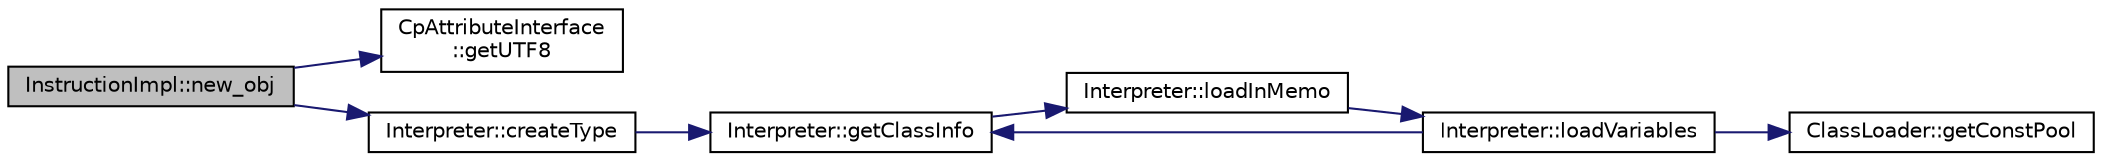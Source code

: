 digraph "InstructionImpl::new_obj"
{
  edge [fontname="Helvetica",fontsize="10",labelfontname="Helvetica",labelfontsize="10"];
  node [fontname="Helvetica",fontsize="10",shape=record];
  rankdir="LR";
  Node1 [label="InstructionImpl::new_obj",height=0.2,width=0.4,color="black", fillcolor="grey75", style="filled", fontcolor="black"];
  Node1 -> Node2 [color="midnightblue",fontsize="10",style="solid"];
  Node2 [label="CpAttributeInterface\l::getUTF8",height=0.2,width=0.4,color="black", fillcolor="white", style="filled",URL="$struct_cp_attribute_interface.html#a99cabbc15a0af5273a6d324dfbc78f41"];
  Node1 -> Node3 [color="midnightblue",fontsize="10",style="solid"];
  Node3 [label="Interpreter::createType",height=0.2,width=0.4,color="black", fillcolor="white", style="filled",URL="$class_interpreter.html#a8ff3509dcc0f48200724b8ae04467495"];
  Node3 -> Node4 [color="midnightblue",fontsize="10",style="solid"];
  Node4 [label="Interpreter::getClassInfo",height=0.2,width=0.4,color="black", fillcolor="white", style="filled",URL="$class_interpreter.html#a99a623bb05c66632d0ab034ebaf2cf51"];
  Node4 -> Node5 [color="midnightblue",fontsize="10",style="solid"];
  Node5 [label="Interpreter::loadInMemo",height=0.2,width=0.4,color="black", fillcolor="white", style="filled",URL="$class_interpreter.html#ab8fa17a7a73d119f3a3113555aef9702"];
  Node5 -> Node6 [color="midnightblue",fontsize="10",style="solid"];
  Node6 [label="Interpreter::loadVariables",height=0.2,width=0.4,color="black", fillcolor="white", style="filled",URL="$class_interpreter.html#a39a3745e54aa3cee8882075c96ae8b3f"];
  Node6 -> Node7 [color="midnightblue",fontsize="10",style="solid"];
  Node7 [label="ClassLoader::getConstPool",height=0.2,width=0.4,color="black", fillcolor="white", style="filled",URL="$class_class_loader.html#a8f3dc8367a76e7a4594bd5e8206d3977"];
  Node6 -> Node4 [color="midnightblue",fontsize="10",style="solid"];
}
